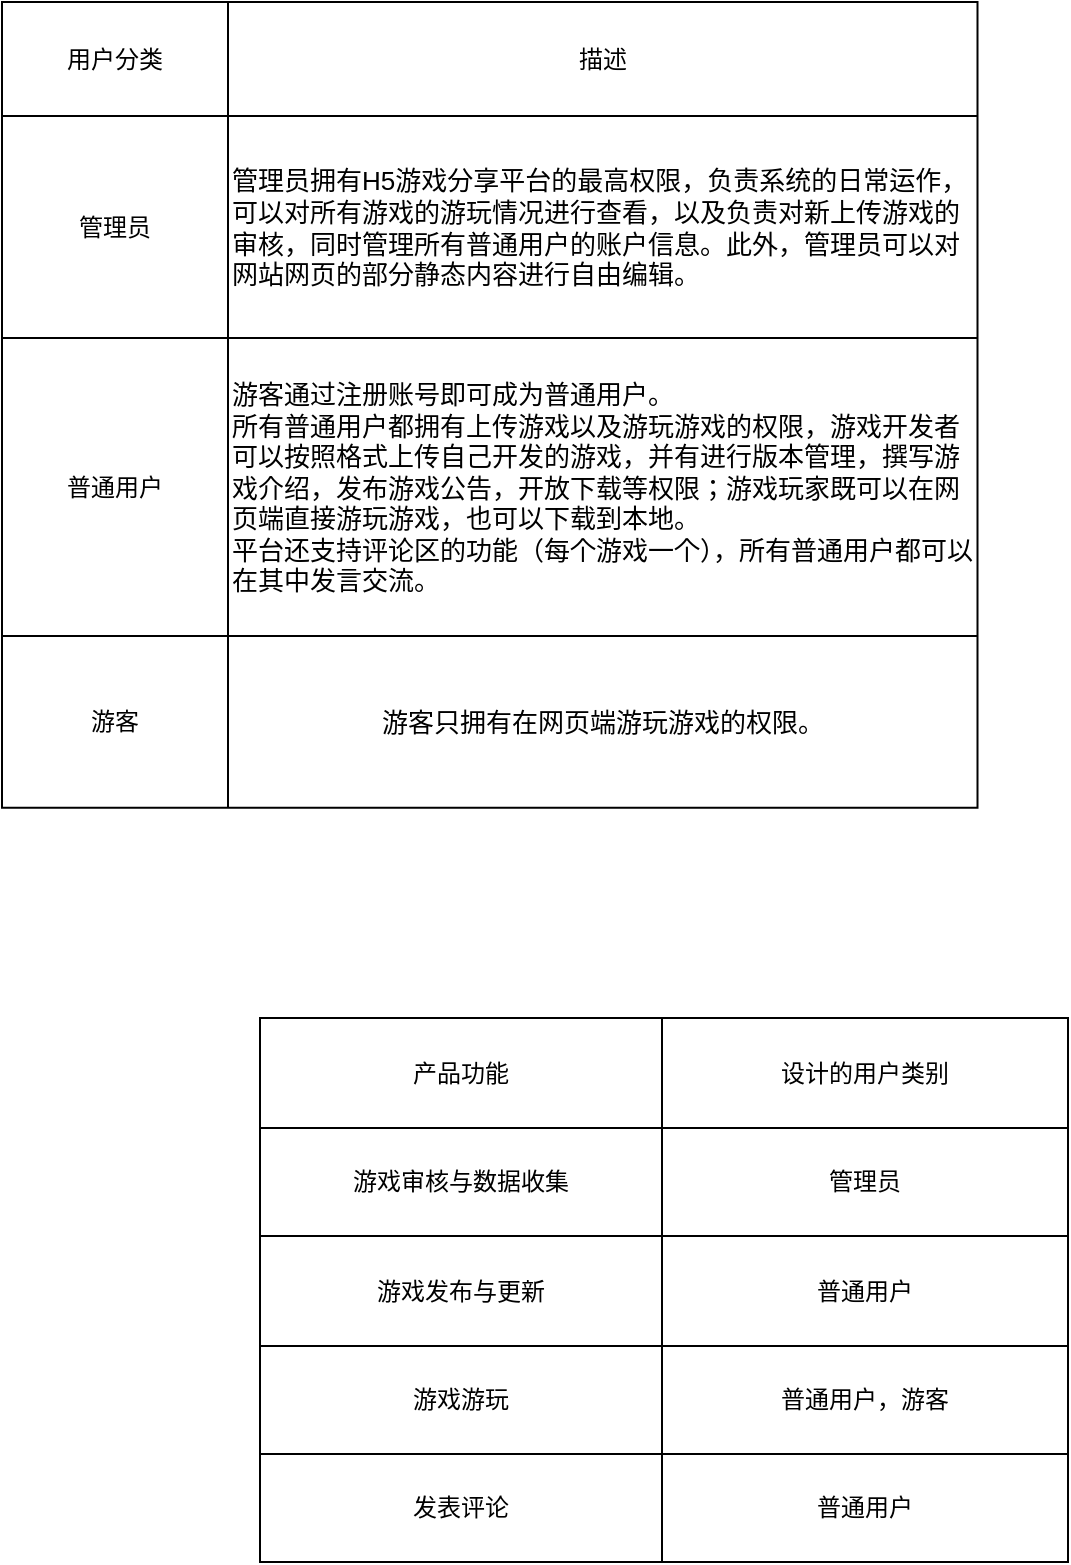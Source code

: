 <mxfile version="26.1.0">
  <diagram name="第 1 页" id="Fyj6xAslmxagwNYhcaGy">
    <mxGraphModel dx="1213" dy="768" grid="0" gridSize="10" guides="1" tooltips="1" connect="1" arrows="1" fold="1" page="1" pageScale="1" pageWidth="827" pageHeight="1169" math="0" shadow="0">
      <root>
        <mxCell id="0" />
        <mxCell id="1" parent="0" />
        <mxCell id="c6sSN_ugQuWZmiMalLPP-14" value="" style="shape=table;startSize=0;container=1;collapsible=0;childLayout=tableLayout;" parent="1" vertex="1">
          <mxGeometry x="129" y="27" width="487.75" height="402.917" as="geometry" />
        </mxCell>
        <mxCell id="c6sSN_ugQuWZmiMalLPP-15" value="" style="shape=tableRow;horizontal=0;startSize=0;swimlaneHead=0;swimlaneBody=0;strokeColor=inherit;top=0;left=0;bottom=0;right=0;collapsible=0;dropTarget=0;fillColor=none;points=[[0,0.5],[1,0.5]];portConstraint=eastwest;" parent="c6sSN_ugQuWZmiMalLPP-14" vertex="1">
          <mxGeometry width="487.75" height="57" as="geometry" />
        </mxCell>
        <mxCell id="c6sSN_ugQuWZmiMalLPP-16" value="用户分类" style="shape=partialRectangle;html=1;whiteSpace=wrap;connectable=0;strokeColor=inherit;overflow=hidden;fillColor=none;top=0;left=0;bottom=0;right=0;pointerEvents=1;" parent="c6sSN_ugQuWZmiMalLPP-15" vertex="1">
          <mxGeometry width="113" height="57" as="geometry">
            <mxRectangle width="113" height="57" as="alternateBounds" />
          </mxGeometry>
        </mxCell>
        <mxCell id="c6sSN_ugQuWZmiMalLPP-17" value="描述" style="shape=partialRectangle;html=1;whiteSpace=wrap;connectable=0;strokeColor=inherit;overflow=hidden;fillColor=none;top=0;left=0;bottom=0;right=0;pointerEvents=1;" parent="c6sSN_ugQuWZmiMalLPP-15" vertex="1">
          <mxGeometry x="113" width="375" height="57" as="geometry">
            <mxRectangle width="375" height="57" as="alternateBounds" />
          </mxGeometry>
        </mxCell>
        <mxCell id="c6sSN_ugQuWZmiMalLPP-18" value="" style="shape=tableRow;horizontal=0;startSize=0;swimlaneHead=0;swimlaneBody=0;strokeColor=inherit;top=0;left=0;bottom=0;right=0;collapsible=0;dropTarget=0;fillColor=none;points=[[0,0.5],[1,0.5]];portConstraint=eastwest;" parent="c6sSN_ugQuWZmiMalLPP-14" vertex="1">
          <mxGeometry y="57" width="487.75" height="111" as="geometry" />
        </mxCell>
        <mxCell id="c6sSN_ugQuWZmiMalLPP-19" value="管理员" style="shape=partialRectangle;html=1;whiteSpace=wrap;connectable=0;strokeColor=inherit;overflow=hidden;fillColor=none;top=0;left=0;bottom=0;right=0;pointerEvents=1;" parent="c6sSN_ugQuWZmiMalLPP-18" vertex="1">
          <mxGeometry width="113" height="111" as="geometry">
            <mxRectangle width="113" height="111" as="alternateBounds" />
          </mxGeometry>
        </mxCell>
        <mxCell id="c6sSN_ugQuWZmiMalLPP-20" value="&lt;div&gt;&lt;font style=&quot;font-size: 13px;&quot;&gt;&lt;span style=&quot;&quot;&gt;管理员拥有H5游戏分享平台的最高权限，负责系统的日常&lt;/span&gt;&lt;span style=&quot;background-color: transparent; color: light-dark(rgb(0, 0, 0), rgb(255, 255, 255));&quot;&gt;运作，可以对所有游戏的游玩情况进行查看，以及负责对新上传游戏的审核，同时管理&lt;/span&gt;&lt;span style=&quot;background-color: transparent; color: light-dark(rgb(0, 0, 0), rgb(255, 255, 255));&quot;&gt;所有普通用户的账户信息。此外，管理员可以对网站网页的&lt;/span&gt;&lt;span style=&quot;background-color: transparent; color: light-dark(rgb(0, 0, 0), rgb(255, 255, 255));&quot;&gt;部分静态内容进行自由编辑。&lt;/span&gt;&lt;/font&gt;&lt;/div&gt;" style="shape=partialRectangle;html=1;whiteSpace=wrap;connectable=0;strokeColor=inherit;overflow=hidden;fillColor=none;top=0;left=0;bottom=0;right=0;pointerEvents=1;align=left;fontFamily=Helvetica;" parent="c6sSN_ugQuWZmiMalLPP-18" vertex="1">
          <mxGeometry x="113" width="375" height="111" as="geometry">
            <mxRectangle width="375" height="111" as="alternateBounds" />
          </mxGeometry>
        </mxCell>
        <mxCell id="c6sSN_ugQuWZmiMalLPP-21" value="" style="shape=tableRow;horizontal=0;startSize=0;swimlaneHead=0;swimlaneBody=0;strokeColor=inherit;top=0;left=0;bottom=0;right=0;collapsible=0;dropTarget=0;fillColor=none;points=[[0,0.5],[1,0.5]];portConstraint=eastwest;" parent="c6sSN_ugQuWZmiMalLPP-14" vertex="1">
          <mxGeometry y="168" width="487.75" height="149" as="geometry" />
        </mxCell>
        <mxCell id="c6sSN_ugQuWZmiMalLPP-22" value="普通用户" style="shape=partialRectangle;html=1;whiteSpace=wrap;connectable=0;strokeColor=inherit;overflow=hidden;fillColor=none;top=0;left=0;bottom=0;right=0;pointerEvents=1;" parent="c6sSN_ugQuWZmiMalLPP-21" vertex="1">
          <mxGeometry width="113" height="149" as="geometry">
            <mxRectangle width="113" height="149" as="alternateBounds" />
          </mxGeometry>
        </mxCell>
        <mxCell id="c6sSN_ugQuWZmiMalLPP-23" value="&lt;font face=&quot;Helvetica&quot; style=&quot;font-size: 13px;&quot;&gt;游客通过注册账号即可成为普通用户。&lt;/font&gt;&lt;div&gt;&lt;font face=&quot;Helvetica&quot; style=&quot;font-size: 13px;&quot;&gt;所有普通用户都拥有上传游戏以及游玩游戏的权限，游戏开发者可以按照格式上传自己开发的游戏，并有进行版本管理，撰写游戏介绍，发布游戏公告，开放下载等权限；游戏玩家既可以在网页端直接游玩游戏，也可以下载到本地。&lt;/font&gt;&lt;/div&gt;&lt;div&gt;&lt;font face=&quot;Helvetica&quot; style=&quot;font-size: 13px;&quot;&gt;平台还支持评论区的功能（每个游戏一个），所有普通用户都可以在其中发言交流。&lt;/font&gt;&lt;/div&gt;" style="shape=partialRectangle;html=1;whiteSpace=wrap;connectable=0;strokeColor=inherit;overflow=hidden;fillColor=none;top=0;left=0;bottom=0;right=0;pointerEvents=1;align=left;" parent="c6sSN_ugQuWZmiMalLPP-21" vertex="1">
          <mxGeometry x="113" width="375" height="149" as="geometry">
            <mxRectangle width="375" height="149" as="alternateBounds" />
          </mxGeometry>
        </mxCell>
        <mxCell id="c6sSN_ugQuWZmiMalLPP-24" value="" style="shape=tableRow;horizontal=0;startSize=0;swimlaneHead=0;swimlaneBody=0;strokeColor=inherit;top=0;left=0;bottom=0;right=0;collapsible=0;dropTarget=0;fillColor=none;points=[[0,0.5],[1,0.5]];portConstraint=eastwest;" parent="c6sSN_ugQuWZmiMalLPP-14" vertex="1">
          <mxGeometry y="317" width="487.75" height="86" as="geometry" />
        </mxCell>
        <mxCell id="c6sSN_ugQuWZmiMalLPP-25" value="游客" style="shape=partialRectangle;html=1;whiteSpace=wrap;connectable=0;strokeColor=inherit;overflow=hidden;fillColor=none;top=0;left=0;bottom=0;right=0;pointerEvents=1;" parent="c6sSN_ugQuWZmiMalLPP-24" vertex="1">
          <mxGeometry width="113" height="86" as="geometry">
            <mxRectangle width="113" height="86" as="alternateBounds" />
          </mxGeometry>
        </mxCell>
        <mxCell id="c6sSN_ugQuWZmiMalLPP-26" value="游客只拥有在网页端游玩游戏的权限。" style="shape=partialRectangle;html=1;whiteSpace=wrap;connectable=0;strokeColor=inherit;overflow=hidden;fillColor=none;top=0;left=0;bottom=0;right=0;pointerEvents=1;fontSize=13;" parent="c6sSN_ugQuWZmiMalLPP-24" vertex="1">
          <mxGeometry x="113" width="375" height="86" as="geometry">
            <mxRectangle width="375" height="86" as="alternateBounds" />
          </mxGeometry>
        </mxCell>
        <mxCell id="TzqHE_ltd5P0fpBVGuqm-1" value="" style="shape=table;startSize=0;container=1;collapsible=0;childLayout=tableLayout;" vertex="1" parent="1">
          <mxGeometry x="258" y="535" width="404" height="272" as="geometry" />
        </mxCell>
        <mxCell id="TzqHE_ltd5P0fpBVGuqm-2" value="" style="shape=tableRow;horizontal=0;startSize=0;swimlaneHead=0;swimlaneBody=0;strokeColor=inherit;top=0;left=0;bottom=0;right=0;collapsible=0;dropTarget=0;fillColor=none;points=[[0,0.5],[1,0.5]];portConstraint=eastwest;" vertex="1" parent="TzqHE_ltd5P0fpBVGuqm-1">
          <mxGeometry width="404" height="55" as="geometry" />
        </mxCell>
        <mxCell id="TzqHE_ltd5P0fpBVGuqm-3" value="产品功能" style="shape=partialRectangle;html=1;whiteSpace=wrap;connectable=0;strokeColor=inherit;overflow=hidden;fillColor=none;top=0;left=0;bottom=0;right=0;pointerEvents=1;" vertex="1" parent="TzqHE_ltd5P0fpBVGuqm-2">
          <mxGeometry width="201" height="55" as="geometry">
            <mxRectangle width="201" height="55" as="alternateBounds" />
          </mxGeometry>
        </mxCell>
        <mxCell id="TzqHE_ltd5P0fpBVGuqm-4" value="设计的用户类别" style="shape=partialRectangle;html=1;whiteSpace=wrap;connectable=0;strokeColor=inherit;overflow=hidden;fillColor=none;top=0;left=0;bottom=0;right=0;pointerEvents=1;" vertex="1" parent="TzqHE_ltd5P0fpBVGuqm-2">
          <mxGeometry x="201" width="203" height="55" as="geometry">
            <mxRectangle width="203" height="55" as="alternateBounds" />
          </mxGeometry>
        </mxCell>
        <mxCell id="TzqHE_ltd5P0fpBVGuqm-33" style="shape=tableRow;horizontal=0;startSize=0;swimlaneHead=0;swimlaneBody=0;strokeColor=inherit;top=0;left=0;bottom=0;right=0;collapsible=0;dropTarget=0;fillColor=none;points=[[0,0.5],[1,0.5]];portConstraint=eastwest;" vertex="1" parent="TzqHE_ltd5P0fpBVGuqm-1">
          <mxGeometry y="55" width="404" height="54" as="geometry" />
        </mxCell>
        <mxCell id="TzqHE_ltd5P0fpBVGuqm-34" value="游戏审核与数据收集" style="shape=partialRectangle;html=1;whiteSpace=wrap;connectable=0;strokeColor=inherit;overflow=hidden;fillColor=none;top=0;left=0;bottom=0;right=0;pointerEvents=1;" vertex="1" parent="TzqHE_ltd5P0fpBVGuqm-33">
          <mxGeometry width="201" height="54" as="geometry">
            <mxRectangle width="201" height="54" as="alternateBounds" />
          </mxGeometry>
        </mxCell>
        <mxCell id="TzqHE_ltd5P0fpBVGuqm-35" value="管理员" style="shape=partialRectangle;html=1;whiteSpace=wrap;connectable=0;strokeColor=inherit;overflow=hidden;fillColor=none;top=0;left=0;bottom=0;right=0;pointerEvents=1;" vertex="1" parent="TzqHE_ltd5P0fpBVGuqm-33">
          <mxGeometry x="201" width="203" height="54" as="geometry">
            <mxRectangle width="203" height="54" as="alternateBounds" />
          </mxGeometry>
        </mxCell>
        <mxCell id="TzqHE_ltd5P0fpBVGuqm-5" value="" style="shape=tableRow;horizontal=0;startSize=0;swimlaneHead=0;swimlaneBody=0;strokeColor=inherit;top=0;left=0;bottom=0;right=0;collapsible=0;dropTarget=0;fillColor=none;points=[[0,0.5],[1,0.5]];portConstraint=eastwest;" vertex="1" parent="TzqHE_ltd5P0fpBVGuqm-1">
          <mxGeometry y="109" width="404" height="55" as="geometry" />
        </mxCell>
        <mxCell id="TzqHE_ltd5P0fpBVGuqm-6" value="游戏发布与更新" style="shape=partialRectangle;html=1;whiteSpace=wrap;connectable=0;strokeColor=inherit;overflow=hidden;fillColor=none;top=0;left=0;bottom=0;right=0;pointerEvents=1;" vertex="1" parent="TzqHE_ltd5P0fpBVGuqm-5">
          <mxGeometry width="201" height="55" as="geometry">
            <mxRectangle width="201" height="55" as="alternateBounds" />
          </mxGeometry>
        </mxCell>
        <mxCell id="TzqHE_ltd5P0fpBVGuqm-7" value="普通用户" style="shape=partialRectangle;html=1;whiteSpace=wrap;connectable=0;strokeColor=inherit;overflow=hidden;fillColor=none;top=0;left=0;bottom=0;right=0;pointerEvents=1;" vertex="1" parent="TzqHE_ltd5P0fpBVGuqm-5">
          <mxGeometry x="201" width="203" height="55" as="geometry">
            <mxRectangle width="203" height="55" as="alternateBounds" />
          </mxGeometry>
        </mxCell>
        <mxCell id="TzqHE_ltd5P0fpBVGuqm-8" value="" style="shape=tableRow;horizontal=0;startSize=0;swimlaneHead=0;swimlaneBody=0;strokeColor=inherit;top=0;left=0;bottom=0;right=0;collapsible=0;dropTarget=0;fillColor=none;points=[[0,0.5],[1,0.5]];portConstraint=eastwest;" vertex="1" parent="TzqHE_ltd5P0fpBVGuqm-1">
          <mxGeometry y="164" width="404" height="54" as="geometry" />
        </mxCell>
        <mxCell id="TzqHE_ltd5P0fpBVGuqm-9" value="游戏游玩" style="shape=partialRectangle;html=1;whiteSpace=wrap;connectable=0;strokeColor=inherit;overflow=hidden;fillColor=none;top=0;left=0;bottom=0;right=0;pointerEvents=1;" vertex="1" parent="TzqHE_ltd5P0fpBVGuqm-8">
          <mxGeometry width="201" height="54" as="geometry">
            <mxRectangle width="201" height="54" as="alternateBounds" />
          </mxGeometry>
        </mxCell>
        <mxCell id="TzqHE_ltd5P0fpBVGuqm-10" value="普通用户，游客" style="shape=partialRectangle;html=1;whiteSpace=wrap;connectable=0;strokeColor=inherit;overflow=hidden;fillColor=none;top=0;left=0;bottom=0;right=0;pointerEvents=1;" vertex="1" parent="TzqHE_ltd5P0fpBVGuqm-8">
          <mxGeometry x="201" width="203" height="54" as="geometry">
            <mxRectangle width="203" height="54" as="alternateBounds" />
          </mxGeometry>
        </mxCell>
        <mxCell id="TzqHE_ltd5P0fpBVGuqm-11" value="" style="shape=tableRow;horizontal=0;startSize=0;swimlaneHead=0;swimlaneBody=0;strokeColor=inherit;top=0;left=0;bottom=0;right=0;collapsible=0;dropTarget=0;fillColor=none;points=[[0,0.5],[1,0.5]];portConstraint=eastwest;" vertex="1" parent="TzqHE_ltd5P0fpBVGuqm-1">
          <mxGeometry y="218" width="404" height="54" as="geometry" />
        </mxCell>
        <mxCell id="TzqHE_ltd5P0fpBVGuqm-12" value="发表评论" style="shape=partialRectangle;html=1;whiteSpace=wrap;connectable=0;strokeColor=inherit;overflow=hidden;fillColor=none;top=0;left=0;bottom=0;right=0;pointerEvents=1;" vertex="1" parent="TzqHE_ltd5P0fpBVGuqm-11">
          <mxGeometry width="201" height="54" as="geometry">
            <mxRectangle width="201" height="54" as="alternateBounds" />
          </mxGeometry>
        </mxCell>
        <mxCell id="TzqHE_ltd5P0fpBVGuqm-13" value="普通用户" style="shape=partialRectangle;html=1;whiteSpace=wrap;connectable=0;strokeColor=inherit;overflow=hidden;fillColor=none;top=0;left=0;bottom=0;right=0;pointerEvents=1;" vertex="1" parent="TzqHE_ltd5P0fpBVGuqm-11">
          <mxGeometry x="201" width="203" height="54" as="geometry">
            <mxRectangle width="203" height="54" as="alternateBounds" />
          </mxGeometry>
        </mxCell>
      </root>
    </mxGraphModel>
  </diagram>
</mxfile>
